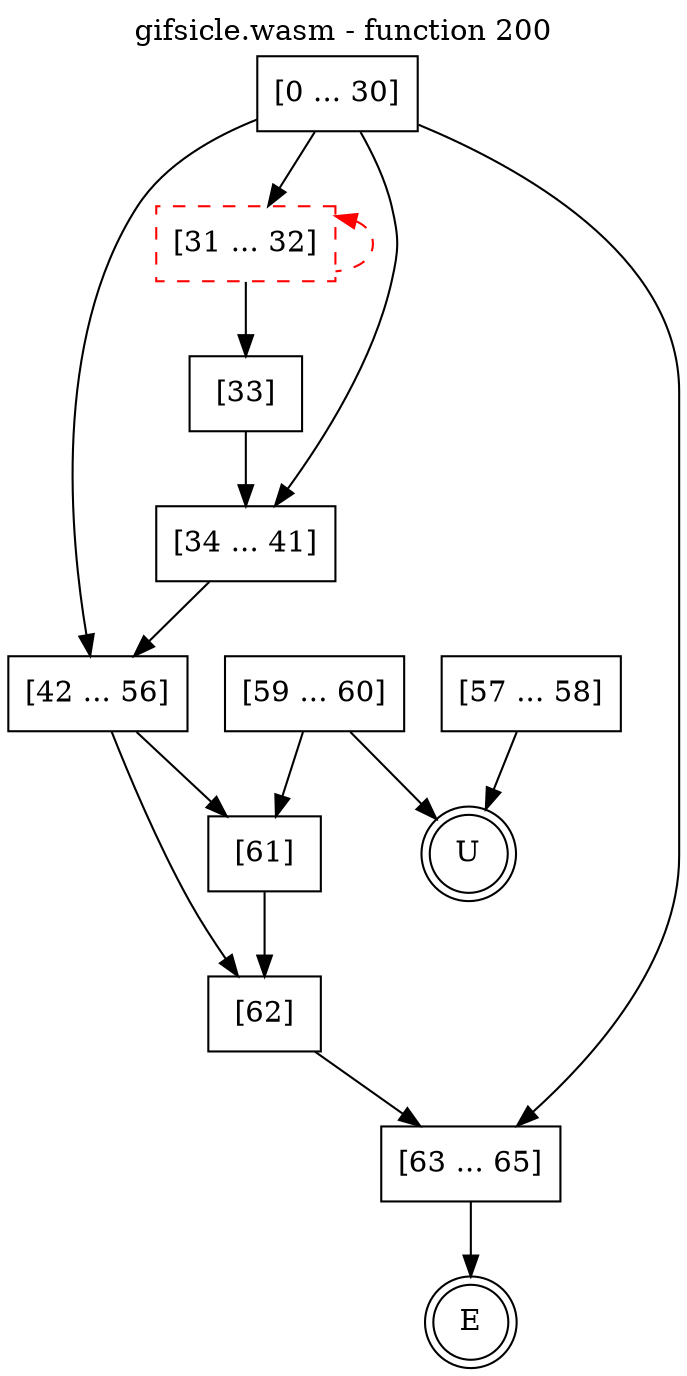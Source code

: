 digraph finite_state_machine {
    label = "gifsicle.wasm - function 200"
    labelloc =  t
    labelfontsize = 16
    labelfontcolor = black
    labelfontname = "Helvetica"
    node [shape = doublecircle]; E U ;
    node [shape = box];
    node [shape=box, color=black, style=solid] 0[label="[0 ... 30]"]
    node [shape=box, color=red, style=dashed] 31[label="[31 ... 32]"]
    node [shape=box, color=black, style=solid] 33[label="[33]"]
    node [shape=box, color=black, style=solid] 34[label="[34 ... 41]"]
    node [shape=box, color=black, style=solid] 42[label="[42 ... 56]"]
    node [shape=box, color=black, style=solid] 57[label="[57 ... 58]"]
    node [shape=box, color=black, style=solid] 59[label="[59 ... 60]"]
    node [shape=box, color=black, style=solid] 61[label="[61]"]
    node [shape=box, color=black, style=solid] 62[label="[62]"]
    node [shape=box, color=black, style=solid] 63[label="[63 ... 65]"]
    node [shape=box, color=black, style=solid] U[label="U"]
    0 -> 31;
    0 -> 34;
    0 -> 42;
    0 -> 63;
    31 -> 33;
    31 -> 31[style="dashed" color="red" dir=back];
    33 -> 34;
    34 -> 42;
    42 -> 61;
    42 -> 62;
    57 -> U;
    59 -> 61;
    59 -> U;
    61 -> 62;
    62 -> 63;
    63 -> E;
}
